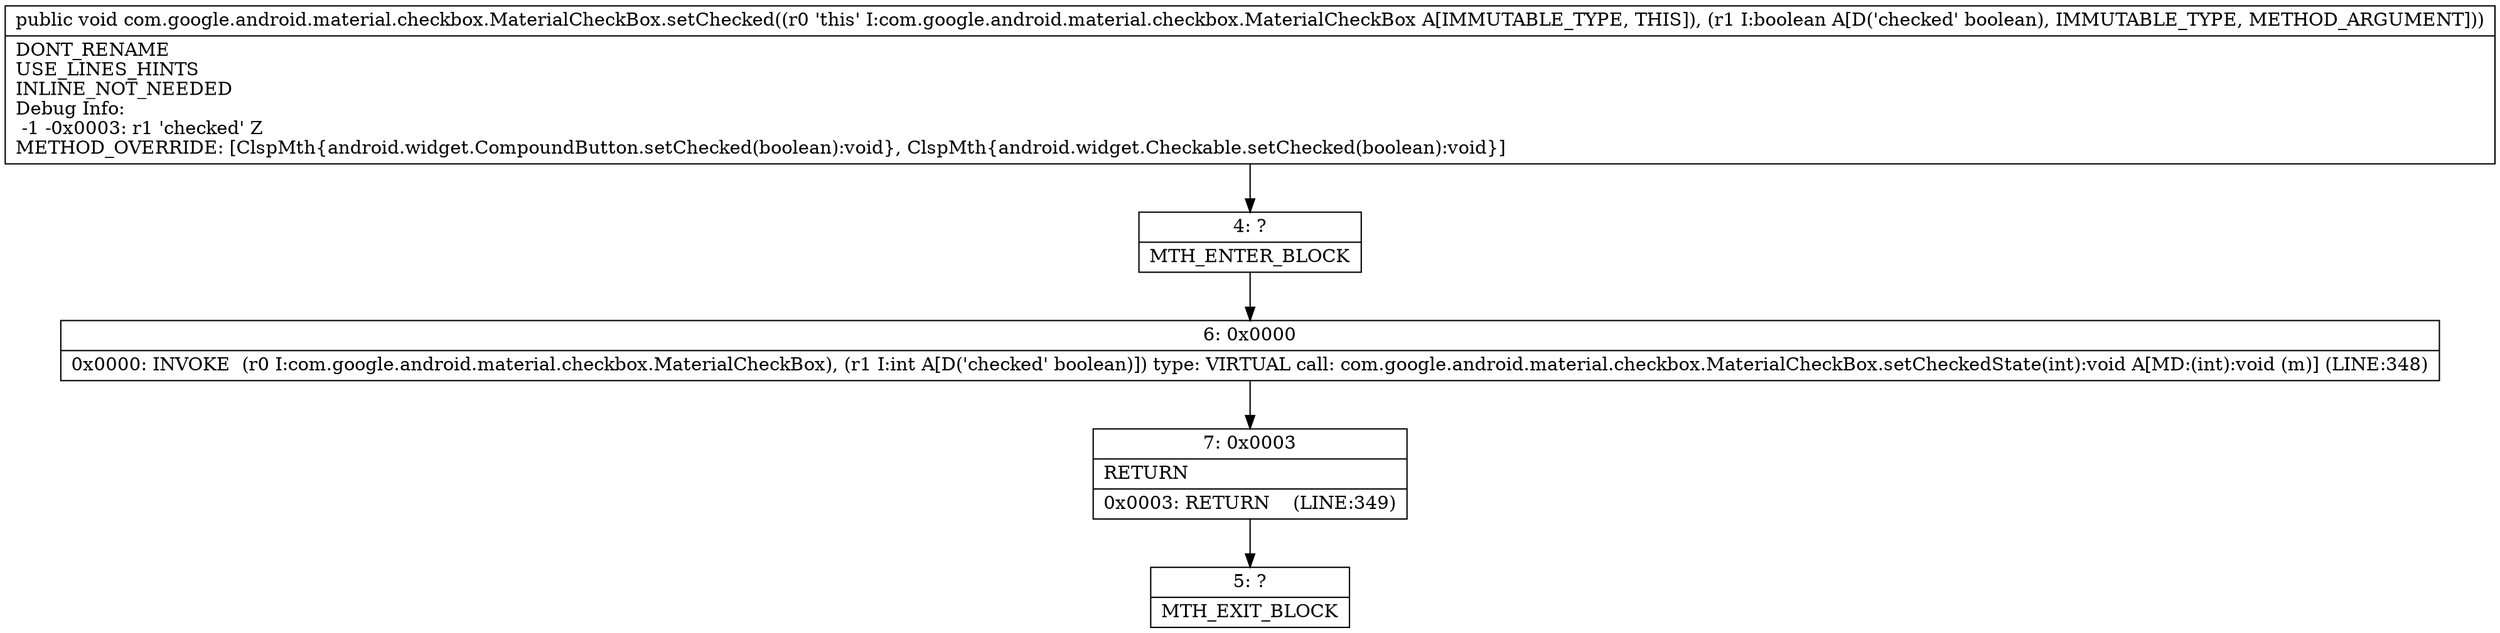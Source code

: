 digraph "CFG forcom.google.android.material.checkbox.MaterialCheckBox.setChecked(Z)V" {
Node_4 [shape=record,label="{4\:\ ?|MTH_ENTER_BLOCK\l}"];
Node_6 [shape=record,label="{6\:\ 0x0000|0x0000: INVOKE  (r0 I:com.google.android.material.checkbox.MaterialCheckBox), (r1 I:int A[D('checked' boolean)]) type: VIRTUAL call: com.google.android.material.checkbox.MaterialCheckBox.setCheckedState(int):void A[MD:(int):void (m)] (LINE:348)\l}"];
Node_7 [shape=record,label="{7\:\ 0x0003|RETURN\l|0x0003: RETURN    (LINE:349)\l}"];
Node_5 [shape=record,label="{5\:\ ?|MTH_EXIT_BLOCK\l}"];
MethodNode[shape=record,label="{public void com.google.android.material.checkbox.MaterialCheckBox.setChecked((r0 'this' I:com.google.android.material.checkbox.MaterialCheckBox A[IMMUTABLE_TYPE, THIS]), (r1 I:boolean A[D('checked' boolean), IMMUTABLE_TYPE, METHOD_ARGUMENT]))  | DONT_RENAME\lUSE_LINES_HINTS\lINLINE_NOT_NEEDED\lDebug Info:\l  \-1 \-0x0003: r1 'checked' Z\lMETHOD_OVERRIDE: [ClspMth\{android.widget.CompoundButton.setChecked(boolean):void\}, ClspMth\{android.widget.Checkable.setChecked(boolean):void\}]\l}"];
MethodNode -> Node_4;Node_4 -> Node_6;
Node_6 -> Node_7;
Node_7 -> Node_5;
}

